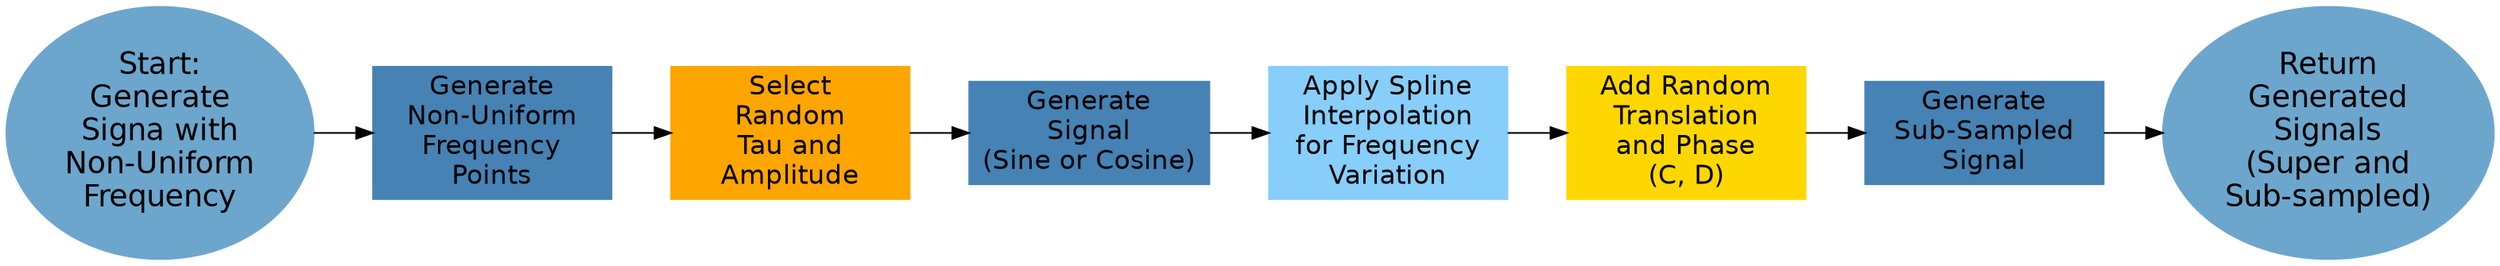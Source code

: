 digraph generate_signal_with_non_uniform_frequency {
    rankdir=LR;  // Left to Right layout for horizontal alignment
    node [shape=box, style=filled, fontname="Helvetica", fontsize=16, width=2.0];  // Standard node style

    // Start node
    Start [label="Start:\nGenerate\nSigna with\nNon-Uniform\nFrequency", shape=ellipse, style=filled, color="#6CA6CD", fontname="Helvetica", fontsize=18];

    // Step 1: Generate frequency reference points
    A1 [label="Generate\nNon-Uniform\nFrequency\nPoints", style=filled, color="#4682B4"];
    
    // Step 2: Select random tau and amplitude
    B1 [label="Select\nRandom\nTau and\nAmplitude", style=filled, color="#FFA500"];

    // Step 3: Generate signal
    C1 [label="Generate\nSignal\n(Sine or Cosine)", style=filled, color="#4682B4"];
    
    // Step 4: Apply spline over the signal
    D1 [label="Apply Spline\nInterpolation\nfor Frequency\nVariation", style=filled, color="#87CEFA"];
    
    // Step 5: Add random translation and phase
    E1 [label="Add Random\nTranslation\nand Phase\n(C, D)", style=filled, color="#FFD700"];
    
    // Step 6: Sub-sampling the signal
    F1 [label="Generate\nSub-Sampled\nSignal", style=filled, color="#4682B4"];
    
    // End node
    End [label="Return\nGenerated\nSignals\n(Super and\nSub-sampled)", shape=ellipse, style=filled, color="#6CA6CD", fontname="Helvetica", fontsize=18];

    // Connections
    Start -> A1;
    A1 -> B1;
    B1 -> C1;
    C1 -> D1;
    D1 -> E1;
    E1 -> F1;
    F1 -> End;
}


